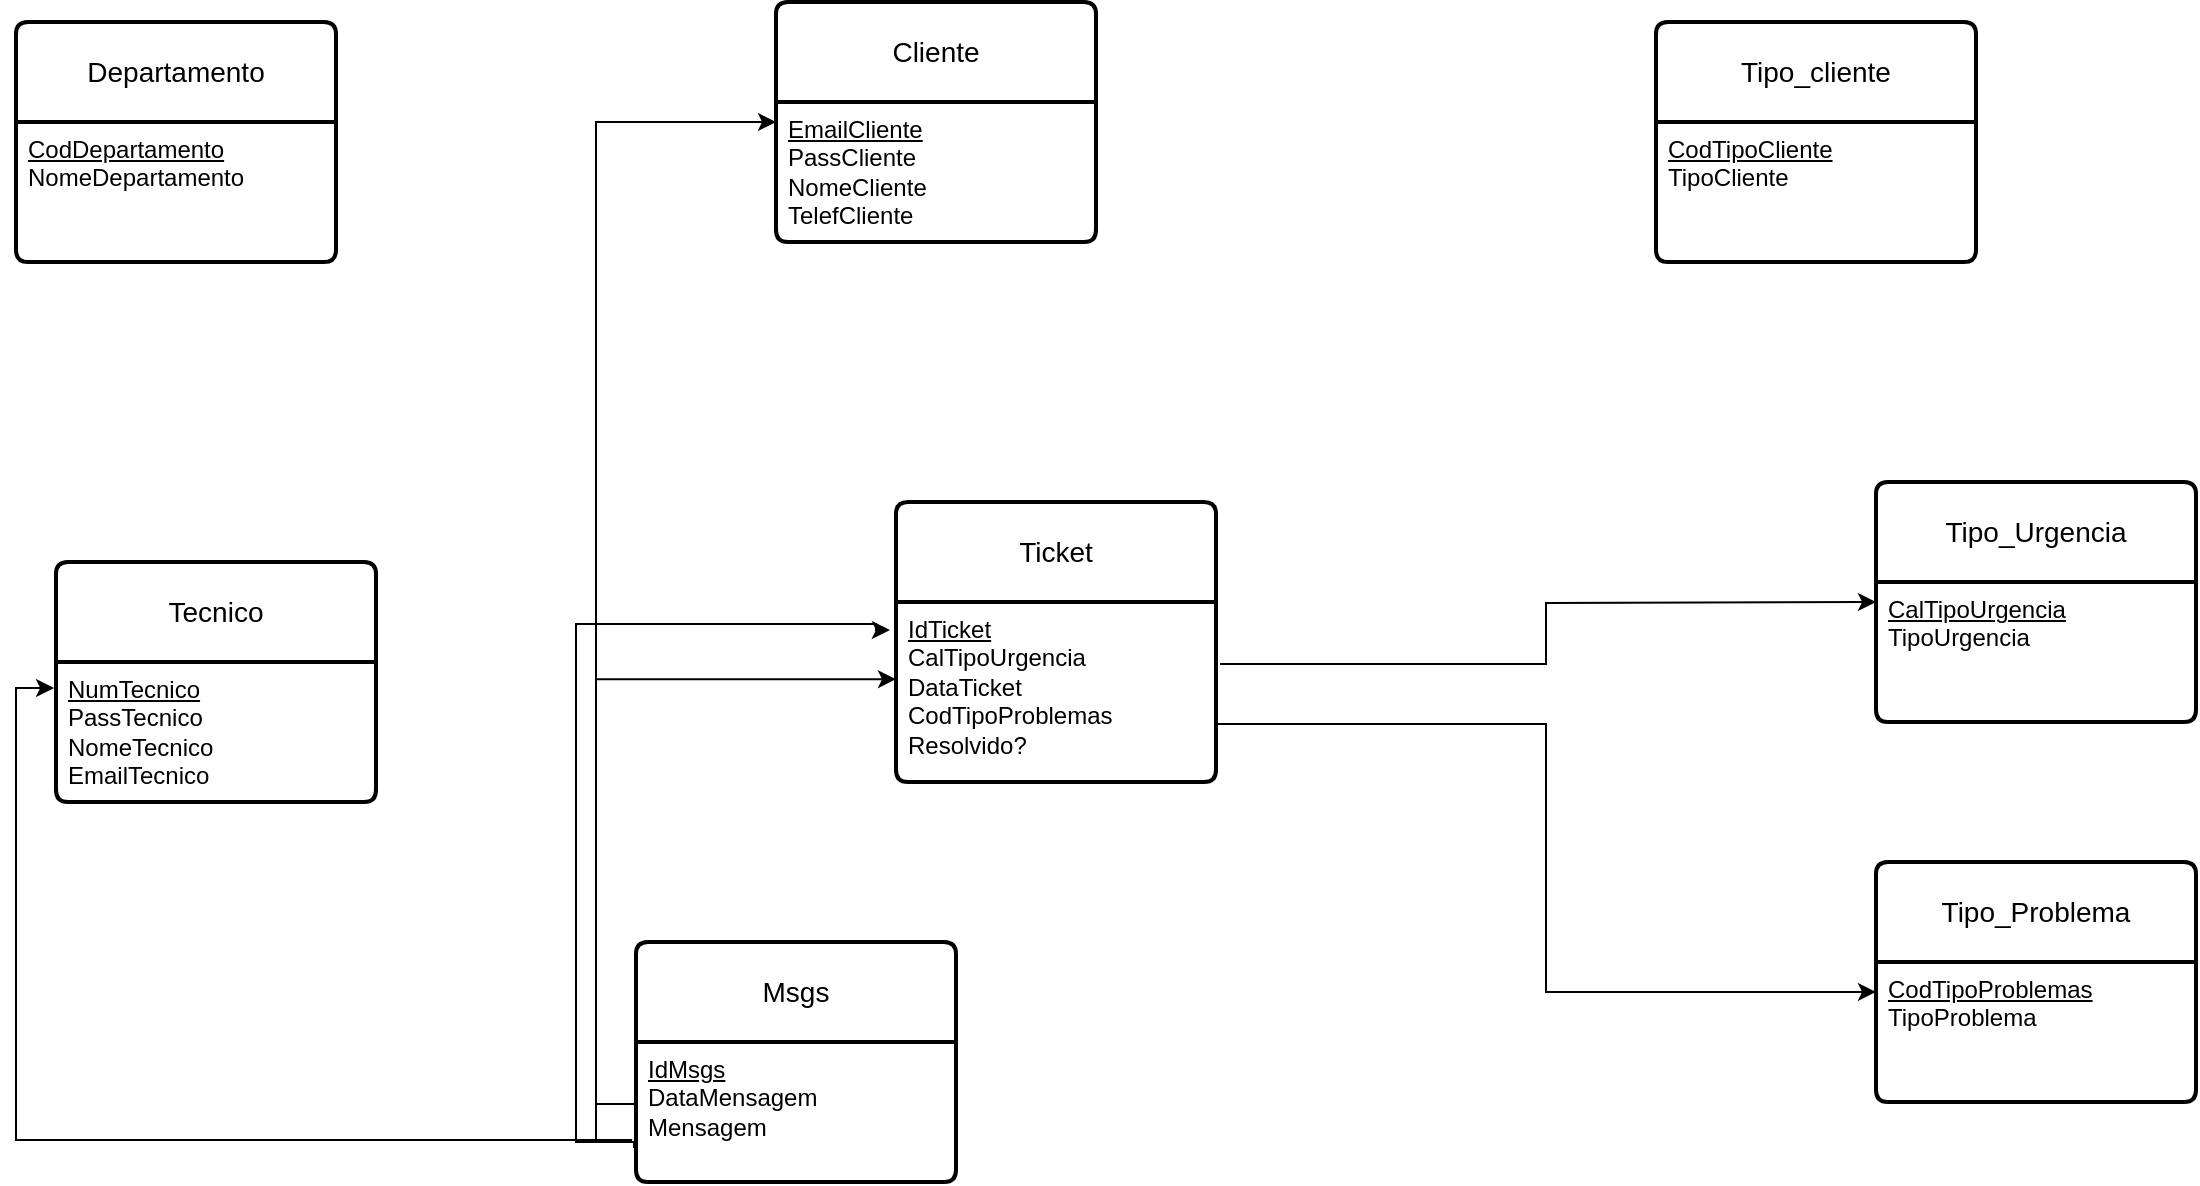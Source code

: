 <mxfile version="28.2.7">
  <diagram name="Página-1" id="3kWoRrX-BoDFpl3eNrct">
    <mxGraphModel dx="1426" dy="785" grid="1" gridSize="10" guides="1" tooltips="1" connect="0" arrows="1" fold="1" page="1" pageScale="1" pageWidth="1654" pageHeight="2336" math="0" shadow="0">
      <root>
        <mxCell id="0" />
        <mxCell id="1" parent="0" />
        <mxCell id="aYqZYjRhjxFAoLcGiag0-1" value="Departamento" style="swimlane;childLayout=stackLayout;horizontal=1;startSize=50;horizontalStack=0;rounded=1;fontSize=14;fontStyle=0;strokeWidth=2;resizeParent=0;resizeLast=1;shadow=0;dashed=0;align=center;arcSize=4;whiteSpace=wrap;html=1;" parent="1" vertex="1">
          <mxGeometry x="180" y="90" width="160" height="120" as="geometry" />
        </mxCell>
        <mxCell id="aYqZYjRhjxFAoLcGiag0-2" value="&lt;div&gt;&lt;u&gt;CodDepartamento&lt;/u&gt;&lt;/div&gt;&lt;div&gt;NomeDepartamento&lt;/div&gt;" style="align=left;strokeColor=none;fillColor=none;spacingLeft=4;spacingRight=4;fontSize=12;verticalAlign=top;resizable=0;rotatable=0;part=1;html=1;whiteSpace=wrap;" parent="aYqZYjRhjxFAoLcGiag0-1" vertex="1">
          <mxGeometry y="50" width="160" height="70" as="geometry" />
        </mxCell>
        <mxCell id="m5gGtSoCaU6zJaFe6KiX-2" value="Cliente" style="swimlane;childLayout=stackLayout;horizontal=1;startSize=50;horizontalStack=0;rounded=1;fontSize=14;fontStyle=0;strokeWidth=2;resizeParent=0;resizeLast=1;shadow=0;dashed=0;align=center;arcSize=4;whiteSpace=wrap;html=1;" parent="1" vertex="1">
          <mxGeometry x="560" y="80" width="160" height="120" as="geometry" />
        </mxCell>
        <mxCell id="m5gGtSoCaU6zJaFe6KiX-3" value="&lt;div&gt;&lt;u&gt;EmailCliente&lt;/u&gt;&lt;/div&gt;&lt;div&gt;PassCliente&lt;/div&gt;&lt;div&gt;NomeCliente&lt;/div&gt;&lt;div&gt;TelefCliente&lt;/div&gt;" style="align=left;strokeColor=none;fillColor=none;spacingLeft=4;spacingRight=4;fontSize=12;verticalAlign=top;resizable=0;rotatable=0;part=1;html=1;whiteSpace=wrap;" parent="m5gGtSoCaU6zJaFe6KiX-2" vertex="1">
          <mxGeometry y="50" width="160" height="70" as="geometry" />
        </mxCell>
        <mxCell id="m5gGtSoCaU6zJaFe6KiX-4" value="Tipo_cliente" style="swimlane;childLayout=stackLayout;horizontal=1;startSize=50;horizontalStack=0;rounded=1;fontSize=14;fontStyle=0;strokeWidth=2;resizeParent=0;resizeLast=1;shadow=0;dashed=0;align=center;arcSize=4;whiteSpace=wrap;html=1;" parent="1" vertex="1">
          <mxGeometry x="1000" y="90" width="160" height="120" as="geometry" />
        </mxCell>
        <mxCell id="m5gGtSoCaU6zJaFe6KiX-5" value="&lt;u&gt;CodTipoCliente&lt;/u&gt;&lt;br&gt;TipoCliente" style="align=left;strokeColor=none;fillColor=none;spacingLeft=4;spacingRight=4;fontSize=12;verticalAlign=top;resizable=0;rotatable=0;part=1;html=1;whiteSpace=wrap;" parent="m5gGtSoCaU6zJaFe6KiX-4" vertex="1">
          <mxGeometry y="50" width="160" height="70" as="geometry" />
        </mxCell>
        <mxCell id="m5gGtSoCaU6zJaFe6KiX-6" value="Tecnico" style="swimlane;childLayout=stackLayout;horizontal=1;startSize=50;horizontalStack=0;rounded=1;fontSize=14;fontStyle=0;strokeWidth=2;resizeParent=0;resizeLast=1;shadow=0;dashed=0;align=center;arcSize=4;whiteSpace=wrap;html=1;" parent="1" vertex="1">
          <mxGeometry x="200" y="360" width="160" height="120" as="geometry" />
        </mxCell>
        <mxCell id="m5gGtSoCaU6zJaFe6KiX-7" value="&lt;div&gt;&lt;u&gt;NumTecnico&lt;/u&gt;&lt;/div&gt;&lt;div&gt;PassTecnico&lt;/div&gt;&lt;div&gt;NomeTecnico&lt;/div&gt;&lt;div&gt;EmailTecnico&lt;/div&gt;&lt;div&gt;&lt;br&gt;&lt;/div&gt;" style="align=left;strokeColor=none;fillColor=none;spacingLeft=4;spacingRight=4;fontSize=12;verticalAlign=top;resizable=0;rotatable=0;part=1;html=1;whiteSpace=wrap;" parent="m5gGtSoCaU6zJaFe6KiX-6" vertex="1">
          <mxGeometry y="50" width="160" height="70" as="geometry" />
        </mxCell>
        <mxCell id="m5gGtSoCaU6zJaFe6KiX-8" value="Msgs" style="swimlane;childLayout=stackLayout;horizontal=1;startSize=50;horizontalStack=0;rounded=1;fontSize=14;fontStyle=0;strokeWidth=2;resizeParent=0;resizeLast=1;shadow=0;dashed=0;align=center;arcSize=4;whiteSpace=wrap;html=1;" parent="1" vertex="1">
          <mxGeometry x="490" y="550" width="160" height="120" as="geometry" />
        </mxCell>
        <mxCell id="RBNSCcVou5LGdq70FKpF-9" value="&lt;u&gt;IdMsgs&lt;br&gt;&lt;/u&gt;DataMensagem&lt;br&gt;Mensagem" style="align=left;strokeColor=none;fillColor=none;spacingLeft=4;spacingRight=4;fontSize=12;verticalAlign=top;resizable=0;rotatable=0;part=1;html=1;whiteSpace=wrap;" vertex="1" parent="m5gGtSoCaU6zJaFe6KiX-8">
          <mxGeometry y="50" width="160" height="70" as="geometry" />
        </mxCell>
        <mxCell id="m5gGtSoCaU6zJaFe6KiX-10" value="Ticket" style="swimlane;childLayout=stackLayout;horizontal=1;startSize=50;horizontalStack=0;rounded=1;fontSize=14;fontStyle=0;strokeWidth=2;resizeParent=0;resizeLast=1;shadow=0;dashed=0;align=center;arcSize=4;whiteSpace=wrap;html=1;" parent="1" vertex="1">
          <mxGeometry x="620" y="330" width="160" height="140" as="geometry" />
        </mxCell>
        <mxCell id="m5gGtSoCaU6zJaFe6KiX-11" value="&lt;u&gt;IdTicket&lt;br&gt;&lt;/u&gt;&lt;div&gt;CalTipoUrgenci&lt;span style=&quot;background-color: transparent; color: light-dark(rgb(0, 0, 0), rgb(255, 255, 255));&quot;&gt;a&lt;/span&gt;&lt;/div&gt;&lt;div&gt;DataTicket&lt;span style=&quot;background-color: transparent; color: light-dark(rgb(0, 0, 0), rgb(255, 255, 255));&quot;&gt;&lt;/span&gt;&lt;/div&gt;&lt;div&gt;CodTipoProblemas&lt;br&gt;Resolvido?&lt;/div&gt;" style="align=left;strokeColor=none;fillColor=none;spacingLeft=4;spacingRight=4;fontSize=12;verticalAlign=top;resizable=0;rotatable=0;part=1;html=1;whiteSpace=wrap;" parent="m5gGtSoCaU6zJaFe6KiX-10" vertex="1">
          <mxGeometry y="50" width="160" height="90" as="geometry" />
        </mxCell>
        <mxCell id="m5gGtSoCaU6zJaFe6KiX-12" value="Tipo_Urgencia" style="swimlane;childLayout=stackLayout;horizontal=1;startSize=50;horizontalStack=0;rounded=1;fontSize=14;fontStyle=0;strokeWidth=2;resizeParent=0;resizeLast=1;shadow=0;dashed=0;align=center;arcSize=4;whiteSpace=wrap;html=1;" parent="1" vertex="1">
          <mxGeometry x="1110" y="320" width="160" height="120" as="geometry" />
        </mxCell>
        <mxCell id="RBNSCcVou5LGdq70FKpF-16" value="&lt;div&gt;&lt;u&gt;CalTipoUrgencia&lt;/u&gt;&lt;/div&gt;&lt;div&gt;TipoUrgencia&lt;/div&gt;&lt;div&gt;&lt;br&gt;&lt;/div&gt;" style="align=left;strokeColor=none;fillColor=none;spacingLeft=4;spacingRight=4;fontSize=12;verticalAlign=top;resizable=0;rotatable=0;part=1;html=1;whiteSpace=wrap;" vertex="1" parent="m5gGtSoCaU6zJaFe6KiX-12">
          <mxGeometry y="50" width="160" height="70" as="geometry" />
        </mxCell>
        <mxCell id="RBNSCcVou5LGdq70FKpF-15" style="edgeStyle=orthogonalEdgeStyle;rounded=0;orthogonalLoop=1;jettySize=auto;html=1;exitX=1.006;exitY=0.678;exitDx=0;exitDy=0;exitPerimeter=0;entryX=0;entryY=0.214;entryDx=0;entryDy=0;entryPerimeter=0;" edge="1" parent="1" source="m5gGtSoCaU6zJaFe6KiX-11" target="m5gGtSoCaU6zJaFe6KiX-15">
          <mxGeometry relative="1" as="geometry">
            <mxPoint x="1100" y="580" as="targetPoint" />
            <mxPoint x="1030" y="570" as="sourcePoint" />
          </mxGeometry>
        </mxCell>
        <mxCell id="m5gGtSoCaU6zJaFe6KiX-14" value="Tipo_Problema" style="swimlane;childLayout=stackLayout;horizontal=1;startSize=50;horizontalStack=0;rounded=1;fontSize=14;fontStyle=0;strokeWidth=2;resizeParent=0;resizeLast=1;shadow=0;dashed=0;align=center;arcSize=4;whiteSpace=wrap;html=1;" parent="1" vertex="1">
          <mxGeometry x="1110" y="510" width="160" height="120" as="geometry" />
        </mxCell>
        <mxCell id="m5gGtSoCaU6zJaFe6KiX-15" value="&lt;div&gt;&lt;u&gt;CodTipoProblemas&lt;/u&gt;&lt;/div&gt;&lt;div&gt;TipoProblema&lt;/div&gt;" style="align=left;strokeColor=none;fillColor=none;spacingLeft=4;spacingRight=4;fontSize=12;verticalAlign=top;resizable=0;rotatable=0;part=1;html=1;whiteSpace=wrap;" parent="m5gGtSoCaU6zJaFe6KiX-14" vertex="1">
          <mxGeometry y="50" width="160" height="70" as="geometry" />
        </mxCell>
        <mxCell id="RBNSCcVou5LGdq70FKpF-10" style="edgeStyle=orthogonalEdgeStyle;rounded=0;orthogonalLoop=1;jettySize=auto;html=1;entryX=-0.006;entryY=0.186;entryDx=0;entryDy=0;entryPerimeter=0;exitX=-0.012;exitY=0.7;exitDx=0;exitDy=0;exitPerimeter=0;" edge="1" parent="1" source="RBNSCcVou5LGdq70FKpF-9" target="m5gGtSoCaU6zJaFe6KiX-7">
          <mxGeometry relative="1" as="geometry">
            <mxPoint x="190" y="425" as="targetPoint" />
          </mxGeometry>
        </mxCell>
        <mxCell id="RBNSCcVou5LGdq70FKpF-11" style="edgeStyle=orthogonalEdgeStyle;rounded=0;orthogonalLoop=1;jettySize=auto;html=1;exitX=0;exitY=0.714;exitDx=0;exitDy=0;exitPerimeter=0;entryX=-0.019;entryY=0.156;entryDx=0;entryDy=0;entryPerimeter=0;" edge="1" parent="1" target="m5gGtSoCaU6zJaFe6KiX-11">
          <mxGeometry relative="1" as="geometry">
            <mxPoint x="606" y="394.13" as="targetPoint" />
            <mxPoint x="480" y="649.98" as="sourcePoint" />
            <Array as="points">
              <mxPoint x="460" y="650" />
              <mxPoint x="460" y="391" />
              <mxPoint x="610" y="391" />
              <mxPoint x="610" y="394" />
            </Array>
          </mxGeometry>
        </mxCell>
        <mxCell id="RBNSCcVou5LGdq70FKpF-12" style="edgeStyle=orthogonalEdgeStyle;rounded=0;orthogonalLoop=1;jettySize=auto;html=1;entryX=0;entryY=0.143;entryDx=0;entryDy=0;entryPerimeter=0;exitX=-0.006;exitY=0.757;exitDx=0;exitDy=0;exitPerimeter=0;" edge="1" parent="1" source="RBNSCcVou5LGdq70FKpF-9" target="m5gGtSoCaU6zJaFe6KiX-3">
          <mxGeometry relative="1" as="geometry">
            <mxPoint x="380" y="647" as="sourcePoint" />
            <Array as="points">
              <mxPoint x="489" y="650" />
              <mxPoint x="470" y="650" />
              <mxPoint x="470" y="140" />
            </Array>
          </mxGeometry>
        </mxCell>
        <mxCell id="RBNSCcVou5LGdq70FKpF-13" style="edgeStyle=orthogonalEdgeStyle;rounded=0;orthogonalLoop=1;jettySize=auto;html=1;entryX=0;entryY=0.429;entryDx=0;entryDy=0;entryPerimeter=0;exitX=0;exitY=0.443;exitDx=0;exitDy=0;exitPerimeter=0;" edge="1" parent="1" source="RBNSCcVou5LGdq70FKpF-9" target="m5gGtSoCaU6zJaFe6KiX-11">
          <mxGeometry relative="1" as="geometry" />
        </mxCell>
        <mxCell id="RBNSCcVou5LGdq70FKpF-17" style="edgeStyle=orthogonalEdgeStyle;rounded=0;orthogonalLoop=1;jettySize=auto;html=1;exitX=1.013;exitY=0.344;exitDx=0;exitDy=0;exitPerimeter=0;" edge="1" parent="1" source="m5gGtSoCaU6zJaFe6KiX-11">
          <mxGeometry relative="1" as="geometry">
            <mxPoint x="1110" y="380" as="targetPoint" />
          </mxGeometry>
        </mxCell>
      </root>
    </mxGraphModel>
  </diagram>
</mxfile>
